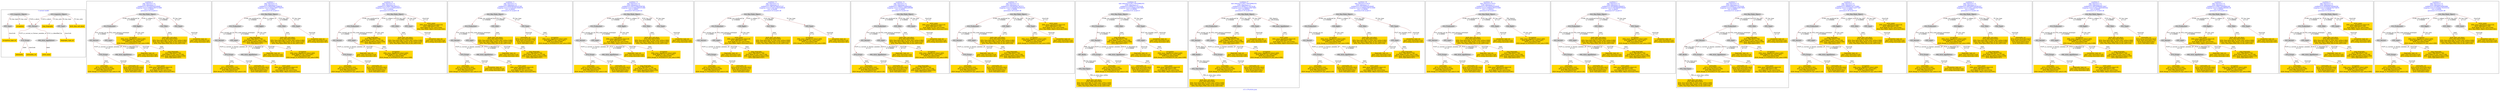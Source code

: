 digraph n0 {
fontcolor="blue"
remincross="true"
label="s11-s-19-artists.json"
subgraph cluster_0 {
label="1-correct model"
n2[style="filled",color="white",fillcolor="lightgray",label="E21_Person1"];
n3[style="filled",color="white",fillcolor="lightgray",label="E74_Group1"];
n4[style="filled",color="white",fillcolor="lightgray",label="E82_Actor_Appellation1"];
n5[style="filled",color="white",fillcolor="lightgray",label="E33_Linguistic_Object1"];
n6[style="filled",color="white",fillcolor="lightgray",label="E55_Type1"];
n7[shape="plaintext",style="filled",fillcolor="gold",label="birth_data_and_place"];
n8[shape="plaintext",style="filled",fillcolor="gold",label="long_biography"];
n9[style="filled",color="white",fillcolor="lightgray",label="E33_Linguistic_Object2"];
n10[style="filled",color="white",fillcolor="lightgray",label="E55_Type2"];
n11[shape="plaintext",style="filled",fillcolor="gold",label="occupation"];
n12[shape="plaintext",style="filled",fillcolor="gold",label="biography_type_uri"];
n13[shape="plaintext",style="filled",fillcolor="gold",label="occupation_type_uri"];
n14[shape="plaintext",style="filled",fillcolor="gold",label="nationality_uri"];
n15[shape="plaintext",style="filled",fillcolor="gold",label="nationality"];
n16[shape="plaintext",style="filled",fillcolor="gold",label="artist_name"];
}
subgraph cluster_1 {
label="candidate 0\nlink coherence:1.0\nnode coherence:1.0\nconfidence:0.5515505542239295\nmapping score:0.5588501847413099\ncost:15.99995\n-precision:0.44-recall:0.5"
n18[style="filled",color="white",fillcolor="lightgray",label="E12_Production1"];
n19[style="filled",color="white",fillcolor="lightgray",label="E21_Person1"];
n20[style="filled",color="white",fillcolor="lightgray",label="E55_Type1"];
n21[style="filled",color="white",fillcolor="lightgray",label="E74_Group1"];
n22[style="filled",color="white",fillcolor="lightgray",label="E82_Actor_Appellation1"];
n23[style="filled",color="white",fillcolor="lightgray",label="E22_Man-Made_Object1"];
n24[style="filled",color="white",fillcolor="lightgray",label="E30_Right1"];
n25[style="filled",color="white",fillcolor="lightgray",label="E35_Title1"];
n26[style="filled",color="white",fillcolor="lightgray",label="E55_Type2"];
n27[shape="plaintext",style="filled",fillcolor="gold",label="nationality\n[E74_Group,label,0.393]\n[E74_Group,classLink,0.246]\n[E35_Title,label,0.243]\n[E29_Design_or_Procedure,P3_has_note,0.118]"];
n28[shape="plaintext",style="filled",fillcolor="gold",label="occupation\n[E82_Actor_Appellation,label,0.494]\n[E30_Right,P3_has_note,0.487]\n[E55_Type,label,0.009]\n[E29_Design_or_Procedure,P3_has_note,0.009]"];
n29[shape="plaintext",style="filled",fillcolor="gold",label="nationality_uri\n[E74_Group,classLink,0.823]\n[E55_Type,classLink,0.173]\n[E74_Group,label,0.003]\n[E35_Title,label,0.002]"];
n30[shape="plaintext",style="filled",fillcolor="gold",label="occupation_type_uri\n[E55_Type,classLink,0.519]\n[E74_Group,classLink,0.481]"];
n31[shape="plaintext",style="filled",fillcolor="gold",label="artist_name\n[E82_Actor_Appellation,label,0.8]\n[E35_Title,label,0.145]\n[E30_Right,P3_has_note,0.054]\n[E22_Man-Made_Object,classLink,0.001]"];
n32[shape="plaintext",style="filled",fillcolor="gold",label="biography_type_uri\n[E55_Type,classLink,0.519]\n[E74_Group,classLink,0.481]"];
n33[shape="plaintext",style="filled",fillcolor="gold",label="birth_data_and_place\n[E35_Title,label,0.844]\n[E52_Time-Span,P82_at_some_time_within,0.064]\n[E52_Time-Span,P82a_begin_of_the_begin,0.054]\n[E52_Time-Span,P82b_end_of_the_end,0.039]"];
n34[shape="plaintext",style="filled",fillcolor="gold",label="long_biography\n[E35_Title,label,0.756]\n[E30_Right,P3_has_note,0.158]\n[E82_Actor_Appellation,label,0.059]\n[E55_Type,label,0.027]"];
}
subgraph cluster_2 {
label="candidate 1\nlink coherence:1.0\nnode coherence:1.0\nconfidence:0.5082836873288039\nmapping score:0.5444278957762679\ncost:15.99995\n-precision:0.44-recall:0.5"
n36[style="filled",color="white",fillcolor="lightgray",label="E12_Production1"];
n37[style="filled",color="white",fillcolor="lightgray",label="E21_Person1"];
n38[style="filled",color="white",fillcolor="lightgray",label="E55_Type1"];
n39[style="filled",color="white",fillcolor="lightgray",label="E74_Group1"];
n40[style="filled",color="white",fillcolor="lightgray",label="E82_Actor_Appellation1"];
n41[style="filled",color="white",fillcolor="lightgray",label="E22_Man-Made_Object1"];
n42[style="filled",color="white",fillcolor="lightgray",label="E30_Right1"];
n43[style="filled",color="white",fillcolor="lightgray",label="E35_Title1"];
n44[style="filled",color="white",fillcolor="lightgray",label="E55_Type2"];
n45[shape="plaintext",style="filled",fillcolor="gold",label="nationality\n[E74_Group,label,0.393]\n[E74_Group,classLink,0.246]\n[E35_Title,label,0.243]\n[E29_Design_or_Procedure,P3_has_note,0.118]"];
n46[shape="plaintext",style="filled",fillcolor="gold",label="long_biography\n[E35_Title,label,0.756]\n[E30_Right,P3_has_note,0.158]\n[E82_Actor_Appellation,label,0.059]\n[E55_Type,label,0.027]"];
n47[shape="plaintext",style="filled",fillcolor="gold",label="nationality_uri\n[E74_Group,classLink,0.823]\n[E55_Type,classLink,0.173]\n[E74_Group,label,0.003]\n[E35_Title,label,0.002]"];
n48[shape="plaintext",style="filled",fillcolor="gold",label="occupation_type_uri\n[E55_Type,classLink,0.519]\n[E74_Group,classLink,0.481]"];
n49[shape="plaintext",style="filled",fillcolor="gold",label="artist_name\n[E82_Actor_Appellation,label,0.8]\n[E35_Title,label,0.145]\n[E30_Right,P3_has_note,0.054]\n[E22_Man-Made_Object,classLink,0.001]"];
n50[shape="plaintext",style="filled",fillcolor="gold",label="biography_type_uri\n[E55_Type,classLink,0.519]\n[E74_Group,classLink,0.481]"];
n51[shape="plaintext",style="filled",fillcolor="gold",label="birth_data_and_place\n[E35_Title,label,0.844]\n[E52_Time-Span,P82_at_some_time_within,0.064]\n[E52_Time-Span,P82a_begin_of_the_begin,0.054]\n[E52_Time-Span,P82b_end_of_the_end,0.039]"];
n52[shape="plaintext",style="filled",fillcolor="gold",label="occupation\n[E82_Actor_Appellation,label,0.494]\n[E30_Right,P3_has_note,0.487]\n[E55_Type,label,0.009]\n[E29_Design_or_Procedure,P3_has_note,0.009]"];
}
subgraph cluster_3 {
label="candidate 10\nlink coherence:1.0\nnode coherence:1.0\nconfidence:0.408413667685474\nmapping score:0.5111378892284913\ncost:14.99996\n-precision:0.33-recall:0.36"
n54[style="filled",color="white",fillcolor="lightgray",label="E12_Production1"];
n55[style="filled",color="white",fillcolor="lightgray",label="E21_Person1"];
n56[style="filled",color="white",fillcolor="lightgray",label="E55_Type1"];
n57[style="filled",color="white",fillcolor="lightgray",label="E74_Group1"];
n58[style="filled",color="white",fillcolor="lightgray",label="E22_Man-Made_Object1"];
n59[style="filled",color="white",fillcolor="lightgray",label="E30_Right1"];
n60[style="filled",color="white",fillcolor="lightgray",label="E35_Title1"];
n61[style="filled",color="white",fillcolor="lightgray",label="E55_Type2"];
n62[shape="plaintext",style="filled",fillcolor="gold",label="nationality\n[E74_Group,label,0.393]\n[E74_Group,classLink,0.246]\n[E35_Title,label,0.243]\n[E29_Design_or_Procedure,P3_has_note,0.118]"];
n63[shape="plaintext",style="filled",fillcolor="gold",label="long_biography\n[E35_Title,label,0.756]\n[E30_Right,P3_has_note,0.158]\n[E82_Actor_Appellation,label,0.059]\n[E55_Type,label,0.027]"];
n64[shape="plaintext",style="filled",fillcolor="gold",label="artist_name\n[E82_Actor_Appellation,label,0.8]\n[E35_Title,label,0.145]\n[E30_Right,P3_has_note,0.054]\n[E22_Man-Made_Object,classLink,0.001]"];
n65[shape="plaintext",style="filled",fillcolor="gold",label="nationality_uri\n[E74_Group,classLink,0.823]\n[E55_Type,classLink,0.173]\n[E74_Group,label,0.003]\n[E35_Title,label,0.002]"];
n66[shape="plaintext",style="filled",fillcolor="gold",label="occupation_type_uri\n[E55_Type,classLink,0.519]\n[E74_Group,classLink,0.481]"];
n67[shape="plaintext",style="filled",fillcolor="gold",label="biography_type_uri\n[E55_Type,classLink,0.519]\n[E74_Group,classLink,0.481]"];
n68[shape="plaintext",style="filled",fillcolor="gold",label="birth_data_and_place\n[E35_Title,label,0.844]\n[E52_Time-Span,P82_at_some_time_within,0.064]\n[E52_Time-Span,P82a_begin_of_the_begin,0.054]\n[E52_Time-Span,P82b_end_of_the_end,0.039]"];
n69[shape="plaintext",style="filled",fillcolor="gold",label="occupation\n[E82_Actor_Appellation,label,0.494]\n[E30_Right,P3_has_note,0.487]\n[E55_Type,label,0.009]\n[E29_Design_or_Procedure,P3_has_note,0.009]"];
}
subgraph cluster_4 {
label="candidate 11\nlink coherence:1.0\nnode coherence:1.0\nconfidence:0.40565492450197305\nmapping score:0.5310516415006576\ncost:14.99995\n-precision:0.33-recall:0.36"
n71[style="filled",color="white",fillcolor="lightgray",label="E12_Production1"];
n72[style="filled",color="white",fillcolor="lightgray",label="E21_Person1"];
n73[style="filled",color="white",fillcolor="lightgray",label="E55_Type1"];
n74[style="filled",color="white",fillcolor="lightgray",label="E74_Group1"];
n75[style="filled",color="white",fillcolor="lightgray",label="E82_Actor_Appellation1"];
n76[style="filled",color="white",fillcolor="lightgray",label="E22_Man-Made_Object1"];
n77[style="filled",color="white",fillcolor="lightgray",label="E35_Title1"];
n78[style="filled",color="white",fillcolor="lightgray",label="E55_Type2"];
n79[shape="plaintext",style="filled",fillcolor="gold",label="nationality\n[E74_Group,label,0.393]\n[E74_Group,classLink,0.246]\n[E35_Title,label,0.243]\n[E29_Design_or_Procedure,P3_has_note,0.118]"];
n80[shape="plaintext",style="filled",fillcolor="gold",label="nationality_uri\n[E74_Group,classLink,0.823]\n[E55_Type,classLink,0.173]\n[E74_Group,label,0.003]\n[E35_Title,label,0.002]"];
n81[shape="plaintext",style="filled",fillcolor="gold",label="occupation\n[E82_Actor_Appellation,label,0.494]\n[E30_Right,P3_has_note,0.487]\n[E55_Type,label,0.009]\n[E29_Design_or_Procedure,P3_has_note,0.009]"];
n82[shape="plaintext",style="filled",fillcolor="gold",label="occupation_type_uri\n[E55_Type,classLink,0.519]\n[E74_Group,classLink,0.481]"];
n83[shape="plaintext",style="filled",fillcolor="gold",label="artist_name\n[E82_Actor_Appellation,label,0.8]\n[E35_Title,label,0.145]\n[E30_Right,P3_has_note,0.054]\n[E22_Man-Made_Object,classLink,0.001]"];
n84[shape="plaintext",style="filled",fillcolor="gold",label="biography_type_uri\n[E55_Type,classLink,0.519]\n[E74_Group,classLink,0.481]"];
n85[shape="plaintext",style="filled",fillcolor="gold",label="birth_data_and_place\n[E35_Title,label,0.844]\n[E52_Time-Span,P82_at_some_time_within,0.064]\n[E52_Time-Span,P82a_begin_of_the_begin,0.054]\n[E52_Time-Span,P82b_end_of_the_end,0.039]"];
n86[shape="plaintext",style="filled",fillcolor="gold",label="long_biography\n[E35_Title,label,0.756]\n[E30_Right,P3_has_note,0.158]\n[E82_Actor_Appellation,label,0.059]\n[E55_Type,label,0.027]"];
}
subgraph cluster_5 {
label="candidate 12\nlink coherence:1.0\nnode coherence:1.0\nconfidence:0.4027519605559798\nmapping score:0.50925065351866\ncost:15.99995\n-precision:0.38-recall:0.43"
n88[style="filled",color="white",fillcolor="lightgray",label="E12_Production1"];
n89[style="filled",color="white",fillcolor="lightgray",label="E21_Person1"];
n90[style="filled",color="white",fillcolor="lightgray",label="E55_Type1"];
n91[style="filled",color="white",fillcolor="lightgray",label="E74_Group1"];
n92[style="filled",color="white",fillcolor="lightgray",label="E82_Actor_Appellation1"];
n93[style="filled",color="white",fillcolor="lightgray",label="E22_Man-Made_Object1"];
n94[style="filled",color="white",fillcolor="lightgray",label="E30_Right1"];
n95[style="filled",color="white",fillcolor="lightgray",label="E35_Title1"];
n96[style="filled",color="white",fillcolor="lightgray",label="E55_Type2"];
n97[shape="plaintext",style="filled",fillcolor="gold",label="nationality\n[E74_Group,label,0.393]\n[E74_Group,classLink,0.246]\n[E35_Title,label,0.243]\n[E29_Design_or_Procedure,P3_has_note,0.118]"];
n98[shape="plaintext",style="filled",fillcolor="gold",label="artist_name\n[E82_Actor_Appellation,label,0.8]\n[E35_Title,label,0.145]\n[E30_Right,P3_has_note,0.054]\n[E22_Man-Made_Object,classLink,0.001]"];
n99[shape="plaintext",style="filled",fillcolor="gold",label="nationality_uri\n[E74_Group,classLink,0.823]\n[E55_Type,classLink,0.173]\n[E74_Group,label,0.003]\n[E35_Title,label,0.002]"];
n100[shape="plaintext",style="filled",fillcolor="gold",label="occupation_type_uri\n[E55_Type,classLink,0.519]\n[E74_Group,classLink,0.481]"];
n101[shape="plaintext",style="filled",fillcolor="gold",label="biography_type_uri\n[E55_Type,classLink,0.519]\n[E74_Group,classLink,0.481]"];
n102[shape="plaintext",style="filled",fillcolor="gold",label="long_biography\n[E35_Title,label,0.756]\n[E30_Right,P3_has_note,0.158]\n[E82_Actor_Appellation,label,0.059]\n[E55_Type,label,0.027]"];
n103[shape="plaintext",style="filled",fillcolor="gold",label="birth_data_and_place\n[E35_Title,label,0.844]\n[E52_Time-Span,P82_at_some_time_within,0.064]\n[E52_Time-Span,P82a_begin_of_the_begin,0.054]\n[E52_Time-Span,P82b_end_of_the_end,0.039]"];
n104[shape="plaintext",style="filled",fillcolor="gold",label="occupation\n[E82_Actor_Appellation,label,0.494]\n[E30_Right,P3_has_note,0.487]\n[E55_Type,label,0.009]\n[E29_Design_or_Procedure,P3_has_note,0.009]"];
}
subgraph cluster_6 {
label="candidate 13\nlink coherence:1.0\nnode coherence:1.0\nconfidence:0.3987027906107107\nmapping score:0.5287342635369036\ncost:14.99996\n-precision:0.33-recall:0.36"
n106[style="filled",color="white",fillcolor="lightgray",label="E12_Production1"];
n107[style="filled",color="white",fillcolor="lightgray",label="E21_Person1"];
n108[style="filled",color="white",fillcolor="lightgray",label="E55_Type1"];
n109[style="filled",color="white",fillcolor="lightgray",label="E74_Group1"];
n110[style="filled",color="white",fillcolor="lightgray",label="E22_Man-Made_Object1"];
n111[style="filled",color="white",fillcolor="lightgray",label="E30_Right1"];
n112[style="filled",color="white",fillcolor="lightgray",label="E35_Title1"];
n113[style="filled",color="white",fillcolor="lightgray",label="E55_Type2"];
n114[shape="plaintext",style="filled",fillcolor="gold",label="nationality\n[E74_Group,label,0.393]\n[E74_Group,classLink,0.246]\n[E35_Title,label,0.243]\n[E29_Design_or_Procedure,P3_has_note,0.118]"];
n115[shape="plaintext",style="filled",fillcolor="gold",label="artist_name\n[E82_Actor_Appellation,label,0.8]\n[E35_Title,label,0.145]\n[E30_Right,P3_has_note,0.054]\n[E22_Man-Made_Object,classLink,0.001]"];
n116[shape="plaintext",style="filled",fillcolor="gold",label="nationality_uri\n[E74_Group,classLink,0.823]\n[E55_Type,classLink,0.173]\n[E74_Group,label,0.003]\n[E35_Title,label,0.002]"];
n117[shape="plaintext",style="filled",fillcolor="gold",label="occupation\n[E82_Actor_Appellation,label,0.494]\n[E30_Right,P3_has_note,0.487]\n[E55_Type,label,0.009]\n[E29_Design_or_Procedure,P3_has_note,0.009]"];
n118[shape="plaintext",style="filled",fillcolor="gold",label="occupation_type_uri\n[E55_Type,classLink,0.519]\n[E74_Group,classLink,0.481]"];
n119[shape="plaintext",style="filled",fillcolor="gold",label="biography_type_uri\n[E55_Type,classLink,0.519]\n[E74_Group,classLink,0.481]"];
n120[shape="plaintext",style="filled",fillcolor="gold",label="birth_data_and_place\n[E35_Title,label,0.844]\n[E52_Time-Span,P82_at_some_time_within,0.064]\n[E52_Time-Span,P82a_begin_of_the_begin,0.054]\n[E52_Time-Span,P82b_end_of_the_end,0.039]"];
n121[shape="plaintext",style="filled",fillcolor="gold",label="long_biography\n[E35_Title,label,0.756]\n[E30_Right,P3_has_note,0.158]\n[E82_Actor_Appellation,label,0.059]\n[E55_Type,label,0.027]"];
}
subgraph cluster_7 {
label="candidate 14\nlink coherence:1.0\nnode coherence:1.0\nconfidence:0.3960437526840264\nmapping score:0.5070145842280088\ncost:14.99995\n-precision:0.4-recall:0.43"
n123[style="filled",color="white",fillcolor="lightgray",label="E12_Production1"];
n124[style="filled",color="white",fillcolor="lightgray",label="E21_Person1"];
n125[style="filled",color="white",fillcolor="lightgray",label="E55_Type1"];
n126[style="filled",color="white",fillcolor="lightgray",label="E74_Group1"];
n127[style="filled",color="white",fillcolor="lightgray",label="E82_Actor_Appellation1"];
n128[style="filled",color="white",fillcolor="lightgray",label="E22_Man-Made_Object1"];
n129[style="filled",color="white",fillcolor="lightgray",label="E35_Title1"];
n130[style="filled",color="white",fillcolor="lightgray",label="E55_Type2"];
n131[shape="plaintext",style="filled",fillcolor="gold",label="nationality\n[E74_Group,label,0.393]\n[E74_Group,classLink,0.246]\n[E35_Title,label,0.243]\n[E29_Design_or_Procedure,P3_has_note,0.118]"];
n132[shape="plaintext",style="filled",fillcolor="gold",label="artist_name\n[E82_Actor_Appellation,label,0.8]\n[E35_Title,label,0.145]\n[E30_Right,P3_has_note,0.054]\n[E22_Man-Made_Object,classLink,0.001]"];
n133[shape="plaintext",style="filled",fillcolor="gold",label="nationality_uri\n[E74_Group,classLink,0.823]\n[E55_Type,classLink,0.173]\n[E74_Group,label,0.003]\n[E35_Title,label,0.002]"];
n134[shape="plaintext",style="filled",fillcolor="gold",label="occupation_type_uri\n[E55_Type,classLink,0.519]\n[E74_Group,classLink,0.481]"];
n135[shape="plaintext",style="filled",fillcolor="gold",label="biography_type_uri\n[E55_Type,classLink,0.519]\n[E74_Group,classLink,0.481]"];
n136[shape="plaintext",style="filled",fillcolor="gold",label="long_biography\n[E35_Title,label,0.756]\n[E30_Right,P3_has_note,0.158]\n[E82_Actor_Appellation,label,0.059]\n[E55_Type,label,0.027]"];
n137[shape="plaintext",style="filled",fillcolor="gold",label="birth_data_and_place\n[E35_Title,label,0.844]\n[E52_Time-Span,P82_at_some_time_within,0.064]\n[E52_Time-Span,P82a_begin_of_the_begin,0.054]\n[E52_Time-Span,P82b_end_of_the_end,0.039]"];
n138[shape="plaintext",style="filled",fillcolor="gold",label="occupation\n[E82_Actor_Appellation,label,0.494]\n[E30_Right,P3_has_note,0.487]\n[E55_Type,label,0.009]\n[E29_Design_or_Procedure,P3_has_note,0.009]"];
}
subgraph cluster_8 {
label="candidate 15\nlink coherence:1.0\nnode coherence:1.0\nconfidence:0.3919945827387573\nmapping score:0.5264981942462524\ncost:13.99996\n-precision:0.36-recall:0.36"
n140[style="filled",color="white",fillcolor="lightgray",label="E12_Production1"];
n141[style="filled",color="white",fillcolor="lightgray",label="E21_Person1"];
n142[style="filled",color="white",fillcolor="lightgray",label="E55_Type1"];
n143[style="filled",color="white",fillcolor="lightgray",label="E74_Group1"];
n144[style="filled",color="white",fillcolor="lightgray",label="E22_Man-Made_Object1"];
n145[style="filled",color="white",fillcolor="lightgray",label="E35_Title1"];
n146[style="filled",color="white",fillcolor="lightgray",label="E55_Type2"];
n147[shape="plaintext",style="filled",fillcolor="gold",label="nationality\n[E74_Group,label,0.393]\n[E74_Group,classLink,0.246]\n[E35_Title,label,0.243]\n[E29_Design_or_Procedure,P3_has_note,0.118]"];
n148[shape="plaintext",style="filled",fillcolor="gold",label="artist_name\n[E82_Actor_Appellation,label,0.8]\n[E35_Title,label,0.145]\n[E30_Right,P3_has_note,0.054]\n[E22_Man-Made_Object,classLink,0.001]"];
n149[shape="plaintext",style="filled",fillcolor="gold",label="nationality_uri\n[E74_Group,classLink,0.823]\n[E55_Type,classLink,0.173]\n[E74_Group,label,0.003]\n[E35_Title,label,0.002]"];
n150[shape="plaintext",style="filled",fillcolor="gold",label="occupation\n[E82_Actor_Appellation,label,0.494]\n[E30_Right,P3_has_note,0.487]\n[E55_Type,label,0.009]\n[E29_Design_or_Procedure,P3_has_note,0.009]"];
n151[shape="plaintext",style="filled",fillcolor="gold",label="occupation_type_uri\n[E55_Type,classLink,0.519]\n[E74_Group,classLink,0.481]"];
n152[shape="plaintext",style="filled",fillcolor="gold",label="biography_type_uri\n[E55_Type,classLink,0.519]\n[E74_Group,classLink,0.481]"];
n153[shape="plaintext",style="filled",fillcolor="gold",label="birth_data_and_place\n[E35_Title,label,0.844]\n[E52_Time-Span,P82_at_some_time_within,0.064]\n[E52_Time-Span,P82a_begin_of_the_begin,0.054]\n[E52_Time-Span,P82b_end_of_the_end,0.039]"];
n154[shape="plaintext",style="filled",fillcolor="gold",label="long_biography\n[E35_Title,label,0.756]\n[E30_Right,P3_has_note,0.158]\n[E82_Actor_Appellation,label,0.059]\n[E55_Type,label,0.027]"];
}
subgraph cluster_9 {
label="candidate 16\nlink coherence:0.9411764705882353\nnode coherence:1.0\nconfidence:0.4856475770274148\nmapping score:0.536882525675805\ncost:115.99994\n-precision:0.41-recall:0.5"
n156[style="filled",color="white",fillcolor="lightgray",label="E12_Production1"];
n157[style="filled",color="white",fillcolor="lightgray",label="E21_Person1"];
n158[style="filled",color="white",fillcolor="lightgray",label="E67_Birth1"];
n159[style="filled",color="white",fillcolor="lightgray",label="E74_Group1"];
n160[style="filled",color="white",fillcolor="lightgray",label="E82_Actor_Appellation1"];
n161[style="filled",color="white",fillcolor="lightgray",label="E22_Man-Made_Object1"];
n162[style="filled",color="white",fillcolor="lightgray",label="E35_Title1"];
n163[style="filled",color="white",fillcolor="lightgray",label="E55_Type2"];
n164[style="filled",color="white",fillcolor="lightgray",label="E52_Time-Span1"];
n165[style="filled",color="white",fillcolor="lightgray",label="E55_Type1"];
n166[shape="plaintext",style="filled",fillcolor="gold",label="nationality\n[E74_Group,label,0.393]\n[E74_Group,classLink,0.246]\n[E35_Title,label,0.243]\n[E29_Design_or_Procedure,P3_has_note,0.118]"];
n167[shape="plaintext",style="filled",fillcolor="gold",label="birth_data_and_place\n[E35_Title,label,0.844]\n[E52_Time-Span,P82_at_some_time_within,0.064]\n[E52_Time-Span,P82a_begin_of_the_begin,0.054]\n[E52_Time-Span,P82b_end_of_the_end,0.039]"];
n168[shape="plaintext",style="filled",fillcolor="gold",label="nationality_uri\n[E74_Group,classLink,0.823]\n[E55_Type,classLink,0.173]\n[E74_Group,label,0.003]\n[E35_Title,label,0.002]"];
n169[shape="plaintext",style="filled",fillcolor="gold",label="occupation_type_uri\n[E55_Type,classLink,0.519]\n[E74_Group,classLink,0.481]"];
n170[shape="plaintext",style="filled",fillcolor="gold",label="artist_name\n[E82_Actor_Appellation,label,0.8]\n[E35_Title,label,0.145]\n[E30_Right,P3_has_note,0.054]\n[E22_Man-Made_Object,classLink,0.001]"];
n171[shape="plaintext",style="filled",fillcolor="gold",label="biography_type_uri\n[E55_Type,classLink,0.519]\n[E74_Group,classLink,0.481]"];
n172[shape="plaintext",style="filled",fillcolor="gold",label="long_biography\n[E35_Title,label,0.756]\n[E30_Right,P3_has_note,0.158]\n[E82_Actor_Appellation,label,0.059]\n[E55_Type,label,0.027]"];
n173[shape="plaintext",style="filled",fillcolor="gold",label="occupation\n[E82_Actor_Appellation,label,0.494]\n[E30_Right,P3_has_note,0.487]\n[E55_Type,label,0.009]\n[E29_Design_or_Procedure,P3_has_note,0.009]"];
}
subgraph cluster_10 {
label="candidate 17\nlink coherence:0.9411764705882353\nnode coherence:1.0\nconfidence:0.4856475770274148\nmapping score:0.536882525675805\ncost:116.009942\n-precision:0.35-recall:0.43"
n175[style="filled",color="white",fillcolor="lightgray",label="E12_Production1"];
n176[style="filled",color="white",fillcolor="lightgray",label="E21_Person1"];
n177[style="filled",color="white",fillcolor="lightgray",label="E55_Type1"];
n178[style="filled",color="white",fillcolor="lightgray",label="E69_Death1"];
n179[style="filled",color="white",fillcolor="lightgray",label="E74_Group1"];
n180[style="filled",color="white",fillcolor="lightgray",label="E22_Man-Made_Object1"];
n181[style="filled",color="white",fillcolor="lightgray",label="E35_Title1"];
n182[style="filled",color="white",fillcolor="lightgray",label="E55_Type2"];
n183[style="filled",color="white",fillcolor="lightgray",label="E52_Time-Span3"];
n184[style="filled",color="white",fillcolor="lightgray",label="E82_Actor_Appellation1"];
n185[shape="plaintext",style="filled",fillcolor="gold",label="nationality\n[E74_Group,label,0.393]\n[E74_Group,classLink,0.246]\n[E35_Title,label,0.243]\n[E29_Design_or_Procedure,P3_has_note,0.118]"];
n186[shape="plaintext",style="filled",fillcolor="gold",label="birth_data_and_place\n[E35_Title,label,0.844]\n[E52_Time-Span,P82_at_some_time_within,0.064]\n[E52_Time-Span,P82a_begin_of_the_begin,0.054]\n[E52_Time-Span,P82b_end_of_the_end,0.039]"];
n187[shape="plaintext",style="filled",fillcolor="gold",label="nationality_uri\n[E74_Group,classLink,0.823]\n[E55_Type,classLink,0.173]\n[E74_Group,label,0.003]\n[E35_Title,label,0.002]"];
n188[shape="plaintext",style="filled",fillcolor="gold",label="occupation_type_uri\n[E55_Type,classLink,0.519]\n[E74_Group,classLink,0.481]"];
n189[shape="plaintext",style="filled",fillcolor="gold",label="artist_name\n[E82_Actor_Appellation,label,0.8]\n[E35_Title,label,0.145]\n[E30_Right,P3_has_note,0.054]\n[E22_Man-Made_Object,classLink,0.001]"];
n190[shape="plaintext",style="filled",fillcolor="gold",label="biography_type_uri\n[E55_Type,classLink,0.519]\n[E74_Group,classLink,0.481]"];
n191[shape="plaintext",style="filled",fillcolor="gold",label="long_biography\n[E35_Title,label,0.756]\n[E30_Right,P3_has_note,0.158]\n[E82_Actor_Appellation,label,0.059]\n[E55_Type,label,0.027]"];
n192[shape="plaintext",style="filled",fillcolor="gold",label="occupation\n[E82_Actor_Appellation,label,0.494]\n[E30_Right,P3_has_note,0.487]\n[E55_Type,label,0.009]\n[E29_Design_or_Procedure,P3_has_note,0.009]"];
}
subgraph cluster_11 {
label="candidate 18\nlink coherence:0.9375\nnode coherence:1.0\nconfidence:0.5515505542239295\nmapping score:0.5588501847413099\ncost:114.99996\n-precision:0.44-recall:0.5"
n194[style="filled",color="white",fillcolor="lightgray",label="E12_Production1"];
n195[style="filled",color="white",fillcolor="lightgray",label="E21_Person1"];
n196[style="filled",color="white",fillcolor="lightgray",label="E74_Group1"];
n197[style="filled",color="white",fillcolor="lightgray",label="E82_Actor_Appellation1"];
n198[style="filled",color="white",fillcolor="lightgray",label="E22_Man-Made_Object1"];
n199[style="filled",color="white",fillcolor="lightgray",label="E30_Right1"];
n200[style="filled",color="white",fillcolor="lightgray",label="E35_Title1"];
n201[style="filled",color="white",fillcolor="lightgray",label="E55_Type2"];
n202[style="filled",color="white",fillcolor="lightgray",label="E55_Type1"];
n203[shape="plaintext",style="filled",fillcolor="gold",label="nationality\n[E74_Group,label,0.393]\n[E74_Group,classLink,0.246]\n[E35_Title,label,0.243]\n[E29_Design_or_Procedure,P3_has_note,0.118]"];
n204[shape="plaintext",style="filled",fillcolor="gold",label="occupation\n[E82_Actor_Appellation,label,0.494]\n[E30_Right,P3_has_note,0.487]\n[E55_Type,label,0.009]\n[E29_Design_or_Procedure,P3_has_note,0.009]"];
n205[shape="plaintext",style="filled",fillcolor="gold",label="nationality_uri\n[E74_Group,classLink,0.823]\n[E55_Type,classLink,0.173]\n[E74_Group,label,0.003]\n[E35_Title,label,0.002]"];
n206[shape="plaintext",style="filled",fillcolor="gold",label="occupation_type_uri\n[E55_Type,classLink,0.519]\n[E74_Group,classLink,0.481]"];
n207[shape="plaintext",style="filled",fillcolor="gold",label="artist_name\n[E82_Actor_Appellation,label,0.8]\n[E35_Title,label,0.145]\n[E30_Right,P3_has_note,0.054]\n[E22_Man-Made_Object,classLink,0.001]"];
n208[shape="plaintext",style="filled",fillcolor="gold",label="biography_type_uri\n[E55_Type,classLink,0.519]\n[E74_Group,classLink,0.481]"];
n209[shape="plaintext",style="filled",fillcolor="gold",label="birth_data_and_place\n[E35_Title,label,0.844]\n[E52_Time-Span,P82_at_some_time_within,0.064]\n[E52_Time-Span,P82a_begin_of_the_begin,0.054]\n[E52_Time-Span,P82b_end_of_the_end,0.039]"];
n210[shape="plaintext",style="filled",fillcolor="gold",label="long_biography\n[E35_Title,label,0.756]\n[E30_Right,P3_has_note,0.158]\n[E82_Actor_Appellation,label,0.059]\n[E55_Type,label,0.027]"];
}
subgraph cluster_12 {
label="candidate 19\nlink coherence:0.9375\nnode coherence:1.0\nconfidence:0.5515505542239295\nmapping score:0.5588501847413099\ncost:115.009952\n-precision:0.44-recall:0.5"
n212[style="filled",color="white",fillcolor="lightgray",label="E12_Production1"];
n213[style="filled",color="white",fillcolor="lightgray",label="E21_Person1"];
n214[style="filled",color="white",fillcolor="lightgray",label="E55_Type1"];
n215[style="filled",color="white",fillcolor="lightgray",label="E74_Group1"];
n216[style="filled",color="white",fillcolor="lightgray",label="E82_Actor_Appellation1"];
n217[style="filled",color="white",fillcolor="lightgray",label="E22_Man-Made_Object1"];
n218[style="filled",color="white",fillcolor="lightgray",label="E35_Title1"];
n219[style="filled",color="white",fillcolor="lightgray",label="E55_Type2"];
n220[style="filled",color="white",fillcolor="lightgray",label="E30_Right1"];
n221[shape="plaintext",style="filled",fillcolor="gold",label="nationality\n[E74_Group,label,0.393]\n[E74_Group,classLink,0.246]\n[E35_Title,label,0.243]\n[E29_Design_or_Procedure,P3_has_note,0.118]"];
n222[shape="plaintext",style="filled",fillcolor="gold",label="occupation\n[E82_Actor_Appellation,label,0.494]\n[E30_Right,P3_has_note,0.487]\n[E55_Type,label,0.009]\n[E29_Design_or_Procedure,P3_has_note,0.009]"];
n223[shape="plaintext",style="filled",fillcolor="gold",label="nationality_uri\n[E74_Group,classLink,0.823]\n[E55_Type,classLink,0.173]\n[E74_Group,label,0.003]\n[E35_Title,label,0.002]"];
n224[shape="plaintext",style="filled",fillcolor="gold",label="occupation_type_uri\n[E55_Type,classLink,0.519]\n[E74_Group,classLink,0.481]"];
n225[shape="plaintext",style="filled",fillcolor="gold",label="artist_name\n[E82_Actor_Appellation,label,0.8]\n[E35_Title,label,0.145]\n[E30_Right,P3_has_note,0.054]\n[E22_Man-Made_Object,classLink,0.001]"];
n226[shape="plaintext",style="filled",fillcolor="gold",label="biography_type_uri\n[E55_Type,classLink,0.519]\n[E74_Group,classLink,0.481]"];
n227[shape="plaintext",style="filled",fillcolor="gold",label="birth_data_and_place\n[E35_Title,label,0.844]\n[E52_Time-Span,P82_at_some_time_within,0.064]\n[E52_Time-Span,P82a_begin_of_the_begin,0.054]\n[E52_Time-Span,P82b_end_of_the_end,0.039]"];
n228[shape="plaintext",style="filled",fillcolor="gold",label="long_biography\n[E35_Title,label,0.756]\n[E30_Right,P3_has_note,0.158]\n[E82_Actor_Appellation,label,0.059]\n[E55_Type,label,0.027]"];
}
subgraph cluster_13 {
label="candidate 2\nlink coherence:1.0\nnode coherence:1.0\nconfidence:0.4918646023820872\nmapping score:0.559788200794029\ncost:14.99995\n-precision:0.47-recall:0.5"
n230[style="filled",color="white",fillcolor="lightgray",label="E12_Production1"];
n231[style="filled",color="white",fillcolor="lightgray",label="E21_Person1"];
n232[style="filled",color="white",fillcolor="lightgray",label="E55_Type1"];
n233[style="filled",color="white",fillcolor="lightgray",label="E74_Group1"];
n234[style="filled",color="white",fillcolor="lightgray",label="E82_Actor_Appellation1"];
n235[style="filled",color="white",fillcolor="lightgray",label="E22_Man-Made_Object1"];
n236[style="filled",color="white",fillcolor="lightgray",label="E35_Title1"];
n237[style="filled",color="white",fillcolor="lightgray",label="E55_Type2"];
n238[shape="plaintext",style="filled",fillcolor="gold",label="nationality\n[E74_Group,label,0.393]\n[E74_Group,classLink,0.246]\n[E35_Title,label,0.243]\n[E29_Design_or_Procedure,P3_has_note,0.118]"];
n239[shape="plaintext",style="filled",fillcolor="gold",label="nationality_uri\n[E74_Group,classLink,0.823]\n[E55_Type,classLink,0.173]\n[E74_Group,label,0.003]\n[E35_Title,label,0.002]"];
n240[shape="plaintext",style="filled",fillcolor="gold",label="occupation\n[E82_Actor_Appellation,label,0.494]\n[E30_Right,P3_has_note,0.487]\n[E55_Type,label,0.009]\n[E29_Design_or_Procedure,P3_has_note,0.009]"];
n241[shape="plaintext",style="filled",fillcolor="gold",label="occupation_type_uri\n[E55_Type,classLink,0.519]\n[E74_Group,classLink,0.481]"];
n242[shape="plaintext",style="filled",fillcolor="gold",label="artist_name\n[E82_Actor_Appellation,label,0.8]\n[E35_Title,label,0.145]\n[E30_Right,P3_has_note,0.054]\n[E22_Man-Made_Object,classLink,0.001]"];
n243[shape="plaintext",style="filled",fillcolor="gold",label="biography_type_uri\n[E55_Type,classLink,0.519]\n[E74_Group,classLink,0.481]"];
n244[shape="plaintext",style="filled",fillcolor="gold",label="birth_data_and_place\n[E35_Title,label,0.844]\n[E52_Time-Span,P82_at_some_time_within,0.064]\n[E52_Time-Span,P82a_begin_of_the_begin,0.054]\n[E52_Time-Span,P82b_end_of_the_end,0.039]"];
n245[shape="plaintext",style="filled",fillcolor="gold",label="long_biography\n[E35_Title,label,0.756]\n[E30_Right,P3_has_note,0.158]\n[E82_Actor_Appellation,label,0.059]\n[E55_Type,label,0.027]"];
}
subgraph cluster_14 {
label="candidate 3\nlink coherence:1.0\nnode coherence:1.0\nconfidence:0.4856475770274148\nmapping score:0.536882525675805\ncost:16.99993\n-precision:0.41-recall:0.5"
n247[style="filled",color="white",fillcolor="lightgray",label="E12_Production1"];
n248[style="filled",color="white",fillcolor="lightgray",label="E21_Person1"];
n249[style="filled",color="white",fillcolor="lightgray",label="E55_Type1"];
n250[style="filled",color="white",fillcolor="lightgray",label="E67_Birth1"];
n251[style="filled",color="white",fillcolor="lightgray",label="E74_Group1"];
n252[style="filled",color="white",fillcolor="lightgray",label="E82_Actor_Appellation1"];
n253[style="filled",color="white",fillcolor="lightgray",label="E22_Man-Made_Object1"];
n254[style="filled",color="white",fillcolor="lightgray",label="E35_Title1"];
n255[style="filled",color="white",fillcolor="lightgray",label="E55_Type2"];
n256[style="filled",color="white",fillcolor="lightgray",label="E52_Time-Span1"];
n257[shape="plaintext",style="filled",fillcolor="gold",label="nationality\n[E74_Group,label,0.393]\n[E74_Group,classLink,0.246]\n[E35_Title,label,0.243]\n[E29_Design_or_Procedure,P3_has_note,0.118]"];
n258[shape="plaintext",style="filled",fillcolor="gold",label="birth_data_and_place\n[E35_Title,label,0.844]\n[E52_Time-Span,P82_at_some_time_within,0.064]\n[E52_Time-Span,P82a_begin_of_the_begin,0.054]\n[E52_Time-Span,P82b_end_of_the_end,0.039]"];
n259[shape="plaintext",style="filled",fillcolor="gold",label="nationality_uri\n[E74_Group,classLink,0.823]\n[E55_Type,classLink,0.173]\n[E74_Group,label,0.003]\n[E35_Title,label,0.002]"];
n260[shape="plaintext",style="filled",fillcolor="gold",label="occupation_type_uri\n[E55_Type,classLink,0.519]\n[E74_Group,classLink,0.481]"];
n261[shape="plaintext",style="filled",fillcolor="gold",label="artist_name\n[E82_Actor_Appellation,label,0.8]\n[E35_Title,label,0.145]\n[E30_Right,P3_has_note,0.054]\n[E22_Man-Made_Object,classLink,0.001]"];
n262[shape="plaintext",style="filled",fillcolor="gold",label="biography_type_uri\n[E55_Type,classLink,0.519]\n[E74_Group,classLink,0.481]"];
n263[shape="plaintext",style="filled",fillcolor="gold",label="long_biography\n[E35_Title,label,0.756]\n[E30_Right,P3_has_note,0.158]\n[E82_Actor_Appellation,label,0.059]\n[E55_Type,label,0.027]"];
n264[shape="plaintext",style="filled",fillcolor="gold",label="occupation\n[E82_Actor_Appellation,label,0.494]\n[E30_Right,P3_has_note,0.487]\n[E55_Type,label,0.009]\n[E29_Design_or_Procedure,P3_has_note,0.009]"];
}
subgraph cluster_15 {
label="candidate 4\nlink coherence:1.0\nnode coherence:1.0\nconfidence:0.4689841427731802\nmapping score:0.5104947142577267\ncost:15.99995\n-precision:0.38-recall:0.43"
n266[style="filled",color="white",fillcolor="lightgray",label="E12_Production1"];
n267[style="filled",color="white",fillcolor="lightgray",label="E21_Person1"];
n268[style="filled",color="white",fillcolor="lightgray",label="E55_Type1"];
n269[style="filled",color="white",fillcolor="lightgray",label="E74_Group1"];
n270[style="filled",color="white",fillcolor="lightgray",label="E82_Actor_Appellation1"];
n271[style="filled",color="white",fillcolor="lightgray",label="E22_Man-Made_Object1"];
n272[style="filled",color="white",fillcolor="lightgray",label="E30_Right1"];
n273[style="filled",color="white",fillcolor="lightgray",label="E35_Title1"];
n274[style="filled",color="white",fillcolor="lightgray",label="E55_Type2"];
n275[shape="plaintext",style="filled",fillcolor="gold",label="nationality\n[E74_Group,label,0.393]\n[E74_Group,classLink,0.246]\n[E35_Title,label,0.243]\n[E29_Design_or_Procedure,P3_has_note,0.118]"];
n276[shape="plaintext",style="filled",fillcolor="gold",label="long_biography\n[E35_Title,label,0.756]\n[E30_Right,P3_has_note,0.158]\n[E82_Actor_Appellation,label,0.059]\n[E55_Type,label,0.027]"];
n277[shape="plaintext",style="filled",fillcolor="gold",label="artist_name\n[E82_Actor_Appellation,label,0.8]\n[E35_Title,label,0.145]\n[E30_Right,P3_has_note,0.054]\n[E22_Man-Made_Object,classLink,0.001]"];
n278[shape="plaintext",style="filled",fillcolor="gold",label="nationality_uri\n[E74_Group,classLink,0.823]\n[E55_Type,classLink,0.173]\n[E74_Group,label,0.003]\n[E35_Title,label,0.002]"];
n279[shape="plaintext",style="filled",fillcolor="gold",label="occupation_type_uri\n[E55_Type,classLink,0.519]\n[E74_Group,classLink,0.481]"];
n280[shape="plaintext",style="filled",fillcolor="gold",label="biography_type_uri\n[E55_Type,classLink,0.519]\n[E74_Group,classLink,0.481]"];
n281[shape="plaintext",style="filled",fillcolor="gold",label="occupation\n[E82_Actor_Appellation,label,0.494]\n[E30_Right,P3_has_note,0.487]\n[E55_Type,label,0.009]\n[E29_Design_or_Procedure,P3_has_note,0.009]"];
n282[shape="plaintext",style="filled",fillcolor="gold",label="birth_data_and_place\n[E35_Title,label,0.844]\n[E52_Time-Span,P82_at_some_time_within,0.064]\n[E52_Time-Span,P82a_begin_of_the_begin,0.054]\n[E52_Time-Span,P82b_end_of_the_end,0.039]"];
}
subgraph cluster_16 {
label="candidate 5\nlink coherence:1.0\nnode coherence:1.0\nconfidence:0.46534087634381527\nmapping score:0.5301136254479384\ncost:15.99995\n-precision:0.31-recall:0.36"
n284[style="filled",color="white",fillcolor="lightgray",label="E12_Production1"];
n285[style="filled",color="white",fillcolor="lightgray",label="E21_Person1"];
n286[style="filled",color="white",fillcolor="lightgray",label="E55_Type1"];
n287[style="filled",color="white",fillcolor="lightgray",label="E74_Group1"];
n288[style="filled",color="white",fillcolor="lightgray",label="E82_Actor_Appellation1"];
n289[style="filled",color="white",fillcolor="lightgray",label="E22_Man-Made_Object1"];
n290[style="filled",color="white",fillcolor="lightgray",label="E30_Right1"];
n291[style="filled",color="white",fillcolor="lightgray",label="E35_Title1"];
n292[style="filled",color="white",fillcolor="lightgray",label="E55_Type2"];
n293[shape="plaintext",style="filled",fillcolor="gold",label="nationality\n[E74_Group,label,0.393]\n[E74_Group,classLink,0.246]\n[E35_Title,label,0.243]\n[E29_Design_or_Procedure,P3_has_note,0.118]"];
n294[shape="plaintext",style="filled",fillcolor="gold",label="occupation\n[E82_Actor_Appellation,label,0.494]\n[E30_Right,P3_has_note,0.487]\n[E55_Type,label,0.009]\n[E29_Design_or_Procedure,P3_has_note,0.009]"];
n295[shape="plaintext",style="filled",fillcolor="gold",label="nationality_uri\n[E74_Group,classLink,0.823]\n[E55_Type,classLink,0.173]\n[E74_Group,label,0.003]\n[E35_Title,label,0.002]"];
n296[shape="plaintext",style="filled",fillcolor="gold",label="occupation_type_uri\n[E55_Type,classLink,0.519]\n[E74_Group,classLink,0.481]"];
n297[shape="plaintext",style="filled",fillcolor="gold",label="artist_name\n[E82_Actor_Appellation,label,0.8]\n[E35_Title,label,0.145]\n[E30_Right,P3_has_note,0.054]\n[E22_Man-Made_Object,classLink,0.001]"];
n298[shape="plaintext",style="filled",fillcolor="gold",label="biography_type_uri\n[E55_Type,classLink,0.519]\n[E74_Group,classLink,0.481]"];
n299[shape="plaintext",style="filled",fillcolor="gold",label="birth_data_and_place\n[E35_Title,label,0.844]\n[E52_Time-Span,P82_at_some_time_within,0.064]\n[E52_Time-Span,P82a_begin_of_the_begin,0.054]\n[E52_Time-Span,P82b_end_of_the_end,0.039]"];
n300[shape="plaintext",style="filled",fillcolor="gold",label="long_biography\n[E35_Title,label,0.756]\n[E30_Right,P3_has_note,0.158]\n[E82_Actor_Appellation,label,0.059]\n[E55_Type,label,0.027]"];
}
subgraph cluster_17 {
label="candidate 6\nlink coherence:1.0\nnode coherence:1.0\nconfidence:0.4653408609274927\nmapping score:0.5301136203091642\ncost:15.99995\n-precision:0.31-recall:0.36"
n302[style="filled",color="white",fillcolor="lightgray",label="E12_Production1"];
n303[style="filled",color="white",fillcolor="lightgray",label="E21_Person1"];
n304[style="filled",color="white",fillcolor="lightgray",label="E55_Type1"];
n305[style="filled",color="white",fillcolor="lightgray",label="E74_Group1"];
n306[style="filled",color="white",fillcolor="lightgray",label="E82_Actor_Appellation1"];
n307[style="filled",color="white",fillcolor="lightgray",label="E22_Man-Made_Object1"];
n308[style="filled",color="white",fillcolor="lightgray",label="E30_Right1"];
n309[style="filled",color="white",fillcolor="lightgray",label="E35_Title1"];
n310[style="filled",color="white",fillcolor="lightgray",label="E55_Type2"];
n311[shape="plaintext",style="filled",fillcolor="gold",label="nationality\n[E74_Group,label,0.393]\n[E74_Group,classLink,0.246]\n[E35_Title,label,0.243]\n[E29_Design_or_Procedure,P3_has_note,0.118]"];
n312[shape="plaintext",style="filled",fillcolor="gold",label="occupation\n[E82_Actor_Appellation,label,0.494]\n[E30_Right,P3_has_note,0.487]\n[E55_Type,label,0.009]\n[E29_Design_or_Procedure,P3_has_note,0.009]"];
n313[shape="plaintext",style="filled",fillcolor="gold",label="nationality_uri\n[E74_Group,classLink,0.823]\n[E55_Type,classLink,0.173]\n[E74_Group,label,0.003]\n[E35_Title,label,0.002]"];
n314[shape="plaintext",style="filled",fillcolor="gold",label="biography_type_uri\n[E55_Type,classLink,0.519]\n[E74_Group,classLink,0.481]"];
n315[shape="plaintext",style="filled",fillcolor="gold",label="artist_name\n[E82_Actor_Appellation,label,0.8]\n[E35_Title,label,0.145]\n[E30_Right,P3_has_note,0.054]\n[E22_Man-Made_Object,classLink,0.001]"];
n316[shape="plaintext",style="filled",fillcolor="gold",label="occupation_type_uri\n[E55_Type,classLink,0.519]\n[E74_Group,classLink,0.481]"];
n317[shape="plaintext",style="filled",fillcolor="gold",label="birth_data_and_place\n[E35_Title,label,0.844]\n[E52_Time-Span,P82_at_some_time_within,0.064]\n[E52_Time-Span,P82a_begin_of_the_begin,0.054]\n[E52_Time-Span,P82b_end_of_the_end,0.039]"];
n318[shape="plaintext",style="filled",fillcolor="gold",label="long_biography\n[E35_Title,label,0.756]\n[E30_Right,P3_has_note,0.158]\n[E82_Actor_Appellation,label,0.059]\n[E55_Type,label,0.027]"];
}
subgraph cluster_18 {
label="candidate 7\nlink coherence:1.0\nnode coherence:1.0\nconfidence:0.4592732656984169\nmapping score:0.528091088566139\ncost:15.99995\n-precision:0.38-recall:0.43"
n320[style="filled",color="white",fillcolor="lightgray",label="E12_Production1"];
n321[style="filled",color="white",fillcolor="lightgray",label="E21_Person1"];
n322[style="filled",color="white",fillcolor="lightgray",label="E55_Type1"];
n323[style="filled",color="white",fillcolor="lightgray",label="E74_Group1"];
n324[style="filled",color="white",fillcolor="lightgray",label="E82_Actor_Appellation1"];
n325[style="filled",color="white",fillcolor="lightgray",label="E22_Man-Made_Object1"];
n326[style="filled",color="white",fillcolor="lightgray",label="E30_Right1"];
n327[style="filled",color="white",fillcolor="lightgray",label="E35_Title1"];
n328[style="filled",color="white",fillcolor="lightgray",label="E55_Type2"];
n329[shape="plaintext",style="filled",fillcolor="gold",label="nationality\n[E74_Group,label,0.393]\n[E74_Group,classLink,0.246]\n[E35_Title,label,0.243]\n[E29_Design_or_Procedure,P3_has_note,0.118]"];
n330[shape="plaintext",style="filled",fillcolor="gold",label="artist_name\n[E82_Actor_Appellation,label,0.8]\n[E35_Title,label,0.145]\n[E30_Right,P3_has_note,0.054]\n[E22_Man-Made_Object,classLink,0.001]"];
n331[shape="plaintext",style="filled",fillcolor="gold",label="nationality_uri\n[E74_Group,classLink,0.823]\n[E55_Type,classLink,0.173]\n[E74_Group,label,0.003]\n[E35_Title,label,0.002]"];
n332[shape="plaintext",style="filled",fillcolor="gold",label="occupation_type_uri\n[E55_Type,classLink,0.519]\n[E74_Group,classLink,0.481]"];
n333[shape="plaintext",style="filled",fillcolor="gold",label="biography_type_uri\n[E55_Type,classLink,0.519]\n[E74_Group,classLink,0.481]"];
n334[shape="plaintext",style="filled",fillcolor="gold",label="occupation\n[E82_Actor_Appellation,label,0.494]\n[E30_Right,P3_has_note,0.487]\n[E55_Type,label,0.009]\n[E29_Design_or_Procedure,P3_has_note,0.009]"];
n335[shape="plaintext",style="filled",fillcolor="gold",label="birth_data_and_place\n[E35_Title,label,0.844]\n[E52_Time-Span,P82_at_some_time_within,0.064]\n[E52_Time-Span,P82a_begin_of_the_begin,0.054]\n[E52_Time-Span,P82b_end_of_the_end,0.039]"];
n336[shape="plaintext",style="filled",fillcolor="gold",label="long_biography\n[E35_Title,label,0.756]\n[E30_Right,P3_has_note,0.158]\n[E82_Actor_Appellation,label,0.059]\n[E55_Type,label,0.027]"];
}
subgraph cluster_19 {
label="candidate 8\nlink coherence:1.0\nnode coherence:1.0\nconfidence:0.45256505782646356\nmapping score:0.5258550192754878\ncost:14.99995\n-precision:0.4-recall:0.43"
n338[style="filled",color="white",fillcolor="lightgray",label="E12_Production1"];
n339[style="filled",color="white",fillcolor="lightgray",label="E21_Person1"];
n340[style="filled",color="white",fillcolor="lightgray",label="E55_Type1"];
n341[style="filled",color="white",fillcolor="lightgray",label="E74_Group1"];
n342[style="filled",color="white",fillcolor="lightgray",label="E82_Actor_Appellation1"];
n343[style="filled",color="white",fillcolor="lightgray",label="E22_Man-Made_Object1"];
n344[style="filled",color="white",fillcolor="lightgray",label="E35_Title1"];
n345[style="filled",color="white",fillcolor="lightgray",label="E55_Type2"];
n346[shape="plaintext",style="filled",fillcolor="gold",label="nationality\n[E74_Group,label,0.393]\n[E74_Group,classLink,0.246]\n[E35_Title,label,0.243]\n[E29_Design_or_Procedure,P3_has_note,0.118]"];
n347[shape="plaintext",style="filled",fillcolor="gold",label="artist_name\n[E82_Actor_Appellation,label,0.8]\n[E35_Title,label,0.145]\n[E30_Right,P3_has_note,0.054]\n[E22_Man-Made_Object,classLink,0.001]"];
n348[shape="plaintext",style="filled",fillcolor="gold",label="nationality_uri\n[E74_Group,classLink,0.823]\n[E55_Type,classLink,0.173]\n[E74_Group,label,0.003]\n[E35_Title,label,0.002]"];
n349[shape="plaintext",style="filled",fillcolor="gold",label="occupation_type_uri\n[E55_Type,classLink,0.519]\n[E74_Group,classLink,0.481]"];
n350[shape="plaintext",style="filled",fillcolor="gold",label="biography_type_uri\n[E55_Type,classLink,0.519]\n[E74_Group,classLink,0.481]"];
n351[shape="plaintext",style="filled",fillcolor="gold",label="occupation\n[E82_Actor_Appellation,label,0.494]\n[E30_Right,P3_has_note,0.487]\n[E55_Type,label,0.009]\n[E29_Design_or_Procedure,P3_has_note,0.009]"];
n352[shape="plaintext",style="filled",fillcolor="gold",label="birth_data_and_place\n[E35_Title,label,0.844]\n[E52_Time-Span,P82_at_some_time_within,0.064]\n[E52_Time-Span,P82a_begin_of_the_begin,0.054]\n[E52_Time-Span,P82b_end_of_the_end,0.039]"];
n353[shape="plaintext",style="filled",fillcolor="gold",label="long_biography\n[E35_Title,label,0.756]\n[E30_Right,P3_has_note,0.158]\n[E82_Actor_Appellation,label,0.059]\n[E55_Type,label,0.027]"];
}
subgraph cluster_20 {
label="candidate 9\nlink coherence:1.0\nnode coherence:1.0\nconfidence:0.4516805345805996\nmapping score:0.5255601781935332\ncost:14.99996\n-precision:0.33-recall:0.36"
n355[style="filled",color="white",fillcolor="lightgray",label="E12_Production1"];
n356[style="filled",color="white",fillcolor="lightgray",label="E21_Person1"];
n357[style="filled",color="white",fillcolor="lightgray",label="E55_Type1"];
n358[style="filled",color="white",fillcolor="lightgray",label="E74_Group1"];
n359[style="filled",color="white",fillcolor="lightgray",label="E22_Man-Made_Object1"];
n360[style="filled",color="white",fillcolor="lightgray",label="E30_Right1"];
n361[style="filled",color="white",fillcolor="lightgray",label="E35_Title1"];
n362[style="filled",color="white",fillcolor="lightgray",label="E55_Type2"];
n363[shape="plaintext",style="filled",fillcolor="gold",label="nationality\n[E74_Group,label,0.393]\n[E74_Group,classLink,0.246]\n[E35_Title,label,0.243]\n[E29_Design_or_Procedure,P3_has_note,0.118]"];
n364[shape="plaintext",style="filled",fillcolor="gold",label="occupation\n[E82_Actor_Appellation,label,0.494]\n[E30_Right,P3_has_note,0.487]\n[E55_Type,label,0.009]\n[E29_Design_or_Procedure,P3_has_note,0.009]"];
n365[shape="plaintext",style="filled",fillcolor="gold",label="artist_name\n[E82_Actor_Appellation,label,0.8]\n[E35_Title,label,0.145]\n[E30_Right,P3_has_note,0.054]\n[E22_Man-Made_Object,classLink,0.001]"];
n366[shape="plaintext",style="filled",fillcolor="gold",label="nationality_uri\n[E74_Group,classLink,0.823]\n[E55_Type,classLink,0.173]\n[E74_Group,label,0.003]\n[E35_Title,label,0.002]"];
n367[shape="plaintext",style="filled",fillcolor="gold",label="occupation_type_uri\n[E55_Type,classLink,0.519]\n[E74_Group,classLink,0.481]"];
n368[shape="plaintext",style="filled",fillcolor="gold",label="biography_type_uri\n[E55_Type,classLink,0.519]\n[E74_Group,classLink,0.481]"];
n369[shape="plaintext",style="filled",fillcolor="gold",label="birth_data_and_place\n[E35_Title,label,0.844]\n[E52_Time-Span,P82_at_some_time_within,0.064]\n[E52_Time-Span,P82a_begin_of_the_begin,0.054]\n[E52_Time-Span,P82b_end_of_the_end,0.039]"];
n370[shape="plaintext",style="filled",fillcolor="gold",label="long_biography\n[E35_Title,label,0.756]\n[E30_Right,P3_has_note,0.158]\n[E82_Actor_Appellation,label,0.059]\n[E55_Type,label,0.027]"];
}
n2 -> n3[color="brown",fontcolor="black",label="P107i_is_current_or_former_member_of"]
n2 -> n4[color="brown",fontcolor="black",label="P131_is_identified_by"]
n5 -> n2[color="brown",fontcolor="black",label="P129_is_about"]
n5 -> n6[color="brown",fontcolor="black",label="P2_has_type"]
n5 -> n7[color="brown",fontcolor="black",label="P3_has_note"]
n5 -> n8[color="brown",fontcolor="black",label="P3_has_note"]
n9 -> n2[color="brown",fontcolor="black",label="P129_is_about"]
n9 -> n10[color="brown",fontcolor="black",label="P2_has_type"]
n9 -> n11[color="brown",fontcolor="black",label="P3_has_note"]
n6 -> n12[color="brown",fontcolor="black",label="classLink"]
n10 -> n13[color="brown",fontcolor="black",label="classLink"]
n3 -> n14[color="brown",fontcolor="black",label="classLink"]
n3 -> n15[color="brown",fontcolor="black",label="label"]
n4 -> n16[color="brown",fontcolor="black",label="label"]
n18 -> n19[color="brown",fontcolor="black",label="P14_carried_out_by\nw=0.99999"]
n18 -> n20[color="brown",fontcolor="black",label="P32_used_general_technique\nw=0.99999"]
n19 -> n21[color="brown",fontcolor="black",label="P107i_is_current_or_former_member_of\nw=1.0"]
n19 -> n22[color="brown",fontcolor="black",label="P131_is_identified_by\nw=0.99999"]
n23 -> n18[color="brown",fontcolor="black",label="P108i_was_produced_by\nw=0.99999"]
n23 -> n24[color="brown",fontcolor="black",label="P104_is_subject_to\nw=1.0"]
n23 -> n25[color="brown",fontcolor="black",label="P102_has_title\nw=0.99999"]
n23 -> n26[color="brown",fontcolor="black",label="P2_has_type\nw=1.0"]
n21 -> n27[color="brown",fontcolor="black",label="label\nw=1.0"]
n24 -> n28[color="brown",fontcolor="black",label="P3_has_note\nw=1.0"]
n21 -> n29[color="brown",fontcolor="black",label="classLink\nw=1.0"]
n26 -> n30[color="brown",fontcolor="black",label="classLink\nw=1.0"]
n22 -> n31[color="brown",fontcolor="black",label="label\nw=1.0"]
n20 -> n32[color="brown",fontcolor="black",label="classLink\nw=1.0"]
n25 -> n33[color="brown",fontcolor="black",label="label\nw=1.0"]
n20 -> n34[color="brown",fontcolor="black",label="label\nw=1.0"]
n36 -> n37[color="brown",fontcolor="black",label="P14_carried_out_by\nw=0.99999"]
n36 -> n38[color="brown",fontcolor="black",label="P32_used_general_technique\nw=0.99999"]
n37 -> n39[color="brown",fontcolor="black",label="P107i_is_current_or_former_member_of\nw=1.0"]
n37 -> n40[color="brown",fontcolor="black",label="P131_is_identified_by\nw=0.99999"]
n41 -> n36[color="brown",fontcolor="black",label="P108i_was_produced_by\nw=0.99999"]
n41 -> n42[color="brown",fontcolor="black",label="P104_is_subject_to\nw=1.0"]
n41 -> n43[color="brown",fontcolor="black",label="P102_has_title\nw=0.99999"]
n41 -> n44[color="brown",fontcolor="black",label="P2_has_type\nw=1.0"]
n39 -> n45[color="brown",fontcolor="black",label="label\nw=1.0"]
n42 -> n46[color="brown",fontcolor="black",label="P3_has_note\nw=1.0"]
n39 -> n47[color="brown",fontcolor="black",label="classLink\nw=1.0"]
n44 -> n48[color="brown",fontcolor="black",label="classLink\nw=1.0"]
n40 -> n49[color="brown",fontcolor="black",label="label\nw=1.0"]
n38 -> n50[color="brown",fontcolor="black",label="classLink\nw=1.0"]
n43 -> n51[color="brown",fontcolor="black",label="label\nw=1.0"]
n38 -> n52[color="brown",fontcolor="black",label="label\nw=1.0"]
n54 -> n55[color="brown",fontcolor="black",label="P14_carried_out_by\nw=0.99999"]
n54 -> n56[color="brown",fontcolor="black",label="P32_used_general_technique\nw=0.99999"]
n55 -> n57[color="brown",fontcolor="black",label="P107i_is_current_or_former_member_of\nw=1.0"]
n58 -> n54[color="brown",fontcolor="black",label="P108i_was_produced_by\nw=0.99999"]
n58 -> n59[color="brown",fontcolor="black",label="P104_is_subject_to\nw=1.0"]
n58 -> n60[color="brown",fontcolor="black",label="P102_has_title\nw=0.99999"]
n58 -> n61[color="brown",fontcolor="black",label="P2_has_type\nw=1.0"]
n57 -> n62[color="brown",fontcolor="black",label="label\nw=1.0"]
n59 -> n63[color="brown",fontcolor="black",label="P3_has_note\nw=1.0"]
n58 -> n64[color="brown",fontcolor="black",label="classLink\nw=1.0"]
n57 -> n65[color="brown",fontcolor="black",label="classLink\nw=1.0"]
n61 -> n66[color="brown",fontcolor="black",label="classLink\nw=1.0"]
n56 -> n67[color="brown",fontcolor="black",label="classLink\nw=1.0"]
n60 -> n68[color="brown",fontcolor="black",label="label\nw=1.0"]
n56 -> n69[color="brown",fontcolor="black",label="label\nw=1.0"]
n71 -> n72[color="brown",fontcolor="black",label="P14_carried_out_by\nw=0.99999"]
n71 -> n73[color="brown",fontcolor="black",label="P32_used_general_technique\nw=0.99999"]
n72 -> n74[color="brown",fontcolor="black",label="P107i_is_current_or_former_member_of\nw=1.0"]
n72 -> n75[color="brown",fontcolor="black",label="P131_is_identified_by\nw=0.99999"]
n76 -> n71[color="brown",fontcolor="black",label="P108i_was_produced_by\nw=0.99999"]
n76 -> n77[color="brown",fontcolor="black",label="P102_has_title\nw=0.99999"]
n76 -> n78[color="brown",fontcolor="black",label="P2_has_type\nw=1.0"]
n74 -> n79[color="brown",fontcolor="black",label="label\nw=1.0"]
n78 -> n80[color="brown",fontcolor="black",label="classLink\nw=1.0"]
n78 -> n81[color="brown",fontcolor="black",label="label\nw=1.0"]
n74 -> n82[color="brown",fontcolor="black",label="classLink\nw=1.0"]
n75 -> n83[color="brown",fontcolor="black",label="label\nw=1.0"]
n73 -> n84[color="brown",fontcolor="black",label="classLink\nw=1.0"]
n77 -> n85[color="brown",fontcolor="black",label="label\nw=1.0"]
n73 -> n86[color="brown",fontcolor="black",label="label\nw=1.0"]
n88 -> n89[color="brown",fontcolor="black",label="P14_carried_out_by\nw=0.99999"]
n88 -> n90[color="brown",fontcolor="black",label="P32_used_general_technique\nw=0.99999"]
n89 -> n91[color="brown",fontcolor="black",label="P107i_is_current_or_former_member_of\nw=1.0"]
n89 -> n92[color="brown",fontcolor="black",label="P131_is_identified_by\nw=0.99999"]
n93 -> n88[color="brown",fontcolor="black",label="P108i_was_produced_by\nw=0.99999"]
n93 -> n94[color="brown",fontcolor="black",label="P104_is_subject_to\nw=1.0"]
n93 -> n95[color="brown",fontcolor="black",label="P102_has_title\nw=0.99999"]
n93 -> n96[color="brown",fontcolor="black",label="P2_has_type\nw=1.0"]
n91 -> n97[color="brown",fontcolor="black",label="label\nw=1.0"]
n94 -> n98[color="brown",fontcolor="black",label="P3_has_note\nw=1.0"]
n91 -> n99[color="brown",fontcolor="black",label="classLink\nw=1.0"]
n96 -> n100[color="brown",fontcolor="black",label="classLink\nw=1.0"]
n90 -> n101[color="brown",fontcolor="black",label="classLink\nw=1.0"]
n92 -> n102[color="brown",fontcolor="black",label="label\nw=1.0"]
n95 -> n103[color="brown",fontcolor="black",label="label\nw=1.0"]
n90 -> n104[color="brown",fontcolor="black",label="label\nw=1.0"]
n106 -> n107[color="brown",fontcolor="black",label="P14_carried_out_by\nw=0.99999"]
n106 -> n108[color="brown",fontcolor="black",label="P32_used_general_technique\nw=0.99999"]
n107 -> n109[color="brown",fontcolor="black",label="P107i_is_current_or_former_member_of\nw=1.0"]
n110 -> n106[color="brown",fontcolor="black",label="P108i_was_produced_by\nw=0.99999"]
n110 -> n111[color="brown",fontcolor="black",label="P104_is_subject_to\nw=1.0"]
n110 -> n112[color="brown",fontcolor="black",label="P102_has_title\nw=0.99999"]
n110 -> n113[color="brown",fontcolor="black",label="P2_has_type\nw=1.0"]
n109 -> n114[color="brown",fontcolor="black",label="label\nw=1.0"]
n111 -> n115[color="brown",fontcolor="black",label="P3_has_note\nw=1.0"]
n109 -> n116[color="brown",fontcolor="black",label="classLink\nw=1.0"]
n113 -> n117[color="brown",fontcolor="black",label="label\nw=1.0"]
n113 -> n118[color="brown",fontcolor="black",label="classLink\nw=1.0"]
n108 -> n119[color="brown",fontcolor="black",label="classLink\nw=1.0"]
n112 -> n120[color="brown",fontcolor="black",label="label\nw=1.0"]
n108 -> n121[color="brown",fontcolor="black",label="label\nw=1.0"]
n123 -> n124[color="brown",fontcolor="black",label="P14_carried_out_by\nw=0.99999"]
n123 -> n125[color="brown",fontcolor="black",label="P32_used_general_technique\nw=0.99999"]
n124 -> n126[color="brown",fontcolor="black",label="P107i_is_current_or_former_member_of\nw=1.0"]
n124 -> n127[color="brown",fontcolor="black",label="P131_is_identified_by\nw=0.99999"]
n128 -> n123[color="brown",fontcolor="black",label="P108i_was_produced_by\nw=0.99999"]
n128 -> n129[color="brown",fontcolor="black",label="P102_has_title\nw=0.99999"]
n128 -> n130[color="brown",fontcolor="black",label="P2_has_type\nw=1.0"]
n126 -> n131[color="brown",fontcolor="black",label="label\nw=1.0"]
n128 -> n132[color="brown",fontcolor="black",label="classLink\nw=1.0"]
n126 -> n133[color="brown",fontcolor="black",label="classLink\nw=1.0"]
n130 -> n134[color="brown",fontcolor="black",label="classLink\nw=1.0"]
n125 -> n135[color="brown",fontcolor="black",label="classLink\nw=1.0"]
n127 -> n136[color="brown",fontcolor="black",label="label\nw=1.0"]
n129 -> n137[color="brown",fontcolor="black",label="label\nw=1.0"]
n125 -> n138[color="brown",fontcolor="black",label="label\nw=1.0"]
n140 -> n141[color="brown",fontcolor="black",label="P14_carried_out_by\nw=0.99999"]
n140 -> n142[color="brown",fontcolor="black",label="P32_used_general_technique\nw=0.99999"]
n141 -> n143[color="brown",fontcolor="black",label="P107i_is_current_or_former_member_of\nw=1.0"]
n144 -> n140[color="brown",fontcolor="black",label="P108i_was_produced_by\nw=0.99999"]
n144 -> n145[color="brown",fontcolor="black",label="P102_has_title\nw=0.99999"]
n144 -> n146[color="brown",fontcolor="black",label="P2_has_type\nw=1.0"]
n143 -> n147[color="brown",fontcolor="black",label="label\nw=1.0"]
n144 -> n148[color="brown",fontcolor="black",label="classLink\nw=1.0"]
n143 -> n149[color="brown",fontcolor="black",label="classLink\nw=1.0"]
n146 -> n150[color="brown",fontcolor="black",label="label\nw=1.0"]
n146 -> n151[color="brown",fontcolor="black",label="classLink\nw=1.0"]
n142 -> n152[color="brown",fontcolor="black",label="classLink\nw=1.0"]
n145 -> n153[color="brown",fontcolor="black",label="label\nw=1.0"]
n142 -> n154[color="brown",fontcolor="black",label="label\nw=1.0"]
n156 -> n157[color="brown",fontcolor="black",label="P14_carried_out_by\nw=0.99999"]
n157 -> n158[color="brown",fontcolor="black",label="P98i_was_born\nw=0.99999"]
n157 -> n159[color="brown",fontcolor="black",label="P107i_is_current_or_former_member_of\nw=1.0"]
n157 -> n160[color="brown",fontcolor="black",label="P131_is_identified_by\nw=0.99999"]
n161 -> n156[color="brown",fontcolor="black",label="P108i_was_produced_by\nw=0.99999"]
n161 -> n162[color="brown",fontcolor="black",label="P102_has_title\nw=0.99999"]
n161 -> n163[color="brown",fontcolor="black",label="P2_has_type\nw=1.0"]
n158 -> n164[color="brown",fontcolor="black",label="P4_has_time-span\nw=0.99999"]
n163 -> n165[color="brown",fontcolor="black",label="P127_has_broader_term\nw=100.0"]
n159 -> n166[color="brown",fontcolor="black",label="label\nw=1.0"]
n164 -> n167[color="brown",fontcolor="black",label="P82_at_some_time_within\nw=1.0"]
n159 -> n168[color="brown",fontcolor="black",label="classLink\nw=1.0"]
n163 -> n169[color="brown",fontcolor="black",label="classLink\nw=1.0"]
n160 -> n170[color="brown",fontcolor="black",label="label\nw=1.0"]
n165 -> n171[color="brown",fontcolor="black",label="classLink\nw=1.0"]
n162 -> n172[color="brown",fontcolor="black",label="label\nw=1.0"]
n165 -> n173[color="brown",fontcolor="black",label="label\nw=1.0"]
n175 -> n176[color="brown",fontcolor="black",label="P14_carried_out_by\nw=0.99999"]
n175 -> n177[color="brown",fontcolor="black",label="P32_used_general_technique\nw=0.99999"]
n176 -> n178[color="brown",fontcolor="black",label="P100i_died_in\nw=0.99999"]
n176 -> n179[color="brown",fontcolor="black",label="P107i_is_current_or_former_member_of\nw=1.0"]
n180 -> n175[color="brown",fontcolor="black",label="P108i_was_produced_by\nw=0.99999"]
n180 -> n181[color="brown",fontcolor="black",label="P102_has_title\nw=0.99999"]
n180 -> n182[color="brown",fontcolor="black",label="P2_has_type\nw=1.0"]
n178 -> n183[color="brown",fontcolor="black",label="P4_has_time-span\nw=0.99999"]
n180 -> n184[color="brown",fontcolor="black",label="P62_depicts\nw=100.010002"]
n179 -> n185[color="brown",fontcolor="black",label="label\nw=1.0"]
n183 -> n186[color="brown",fontcolor="black",label="P82_at_some_time_within\nw=1.0"]
n179 -> n187[color="brown",fontcolor="black",label="classLink\nw=1.0"]
n182 -> n188[color="brown",fontcolor="black",label="classLink\nw=1.0"]
n184 -> n189[color="brown",fontcolor="black",label="label\nw=1.0"]
n177 -> n190[color="brown",fontcolor="black",label="classLink\nw=1.0"]
n181 -> n191[color="brown",fontcolor="black",label="label\nw=1.0"]
n177 -> n192[color="brown",fontcolor="black",label="label\nw=1.0"]
n194 -> n195[color="brown",fontcolor="black",label="P14_carried_out_by\nw=0.99999"]
n195 -> n196[color="brown",fontcolor="black",label="P107i_is_current_or_former_member_of\nw=1.0"]
n195 -> n197[color="brown",fontcolor="black",label="P131_is_identified_by\nw=0.99999"]
n198 -> n194[color="brown",fontcolor="black",label="P108i_was_produced_by\nw=0.99999"]
n198 -> n199[color="brown",fontcolor="black",label="P104_is_subject_to\nw=1.0"]
n198 -> n200[color="brown",fontcolor="black",label="P102_has_title\nw=0.99999"]
n198 -> n201[color="brown",fontcolor="black",label="P2_has_type\nw=1.0"]
n201 -> n202[color="brown",fontcolor="black",label="P127_has_broader_term\nw=100.0"]
n196 -> n203[color="brown",fontcolor="black",label="label\nw=1.0"]
n199 -> n204[color="brown",fontcolor="black",label="P3_has_note\nw=1.0"]
n196 -> n205[color="brown",fontcolor="black",label="classLink\nw=1.0"]
n201 -> n206[color="brown",fontcolor="black",label="classLink\nw=1.0"]
n197 -> n207[color="brown",fontcolor="black",label="label\nw=1.0"]
n202 -> n208[color="brown",fontcolor="black",label="classLink\nw=1.0"]
n200 -> n209[color="brown",fontcolor="black",label="label\nw=1.0"]
n202 -> n210[color="brown",fontcolor="black",label="label\nw=1.0"]
n212 -> n213[color="brown",fontcolor="black",label="P14_carried_out_by\nw=0.99999"]
n212 -> n214[color="brown",fontcolor="black",label="P32_used_general_technique\nw=0.99999"]
n213 -> n215[color="brown",fontcolor="black",label="P107i_is_current_or_former_member_of\nw=1.0"]
n213 -> n216[color="brown",fontcolor="black",label="P131_is_identified_by\nw=0.99999"]
n217 -> n212[color="brown",fontcolor="black",label="P108i_was_produced_by\nw=0.99999"]
n217 -> n218[color="brown",fontcolor="black",label="P102_has_title\nw=0.99999"]
n217 -> n219[color="brown",fontcolor="black",label="P2_has_type\nw=1.0"]
n217 -> n220[color="brown",fontcolor="black",label="P62_depicts\nw=100.010002"]
n215 -> n221[color="brown",fontcolor="black",label="label\nw=1.0"]
n220 -> n222[color="brown",fontcolor="black",label="P3_has_note\nw=1.0"]
n215 -> n223[color="brown",fontcolor="black",label="classLink\nw=1.0"]
n219 -> n224[color="brown",fontcolor="black",label="classLink\nw=1.0"]
n216 -> n225[color="brown",fontcolor="black",label="label\nw=1.0"]
n214 -> n226[color="brown",fontcolor="black",label="classLink\nw=1.0"]
n218 -> n227[color="brown",fontcolor="black",label="label\nw=1.0"]
n214 -> n228[color="brown",fontcolor="black",label="label\nw=1.0"]
n230 -> n231[color="brown",fontcolor="black",label="P14_carried_out_by\nw=0.99999"]
n230 -> n232[color="brown",fontcolor="black",label="P32_used_general_technique\nw=0.99999"]
n231 -> n233[color="brown",fontcolor="black",label="P107i_is_current_or_former_member_of\nw=1.0"]
n231 -> n234[color="brown",fontcolor="black",label="P131_is_identified_by\nw=0.99999"]
n235 -> n230[color="brown",fontcolor="black",label="P108i_was_produced_by\nw=0.99999"]
n235 -> n236[color="brown",fontcolor="black",label="P102_has_title\nw=0.99999"]
n235 -> n237[color="brown",fontcolor="black",label="P2_has_type\nw=1.0"]
n233 -> n238[color="brown",fontcolor="black",label="label\nw=1.0"]
n233 -> n239[color="brown",fontcolor="black",label="classLink\nw=1.0"]
n237 -> n240[color="brown",fontcolor="black",label="label\nw=1.0"]
n237 -> n241[color="brown",fontcolor="black",label="classLink\nw=1.0"]
n234 -> n242[color="brown",fontcolor="black",label="label\nw=1.0"]
n232 -> n243[color="brown",fontcolor="black",label="classLink\nw=1.0"]
n236 -> n244[color="brown",fontcolor="black",label="label\nw=1.0"]
n232 -> n245[color="brown",fontcolor="black",label="label\nw=1.0"]
n247 -> n248[color="brown",fontcolor="black",label="P14_carried_out_by\nw=0.99999"]
n247 -> n249[color="brown",fontcolor="black",label="P32_used_general_technique\nw=0.99999"]
n248 -> n250[color="brown",fontcolor="black",label="P98i_was_born\nw=0.99999"]
n248 -> n251[color="brown",fontcolor="black",label="P107i_is_current_or_former_member_of\nw=1.0"]
n248 -> n252[color="brown",fontcolor="black",label="P131_is_identified_by\nw=0.99999"]
n253 -> n247[color="brown",fontcolor="black",label="P108i_was_produced_by\nw=0.99999"]
n253 -> n254[color="brown",fontcolor="black",label="P102_has_title\nw=0.99999"]
n253 -> n255[color="brown",fontcolor="black",label="P2_has_type\nw=1.0"]
n250 -> n256[color="brown",fontcolor="black",label="P4_has_time-span\nw=0.99999"]
n251 -> n257[color="brown",fontcolor="black",label="label\nw=1.0"]
n256 -> n258[color="brown",fontcolor="black",label="P82_at_some_time_within\nw=1.0"]
n251 -> n259[color="brown",fontcolor="black",label="classLink\nw=1.0"]
n255 -> n260[color="brown",fontcolor="black",label="classLink\nw=1.0"]
n252 -> n261[color="brown",fontcolor="black",label="label\nw=1.0"]
n249 -> n262[color="brown",fontcolor="black",label="classLink\nw=1.0"]
n254 -> n263[color="brown",fontcolor="black",label="label\nw=1.0"]
n249 -> n264[color="brown",fontcolor="black",label="label\nw=1.0"]
n266 -> n267[color="brown",fontcolor="black",label="P14_carried_out_by\nw=0.99999"]
n266 -> n268[color="brown",fontcolor="black",label="P32_used_general_technique\nw=0.99999"]
n267 -> n269[color="brown",fontcolor="black",label="P107i_is_current_or_former_member_of\nw=1.0"]
n267 -> n270[color="brown",fontcolor="black",label="P131_is_identified_by\nw=0.99999"]
n271 -> n266[color="brown",fontcolor="black",label="P108i_was_produced_by\nw=0.99999"]
n271 -> n272[color="brown",fontcolor="black",label="P104_is_subject_to\nw=1.0"]
n271 -> n273[color="brown",fontcolor="black",label="P102_has_title\nw=0.99999"]
n271 -> n274[color="brown",fontcolor="black",label="P2_has_type\nw=1.0"]
n269 -> n275[color="brown",fontcolor="black",label="label\nw=1.0"]
n272 -> n276[color="brown",fontcolor="black",label="P3_has_note\nw=1.0"]
n271 -> n277[color="brown",fontcolor="black",label="classLink\nw=1.0"]
n269 -> n278[color="brown",fontcolor="black",label="classLink\nw=1.0"]
n274 -> n279[color="brown",fontcolor="black",label="classLink\nw=1.0"]
n268 -> n280[color="brown",fontcolor="black",label="classLink\nw=1.0"]
n270 -> n281[color="brown",fontcolor="black",label="label\nw=1.0"]
n273 -> n282[color="brown",fontcolor="black",label="label\nw=1.0"]
n284 -> n285[color="brown",fontcolor="black",label="P14_carried_out_by\nw=0.99999"]
n284 -> n286[color="brown",fontcolor="black",label="P32_used_general_technique\nw=0.99999"]
n285 -> n287[color="brown",fontcolor="black",label="P107i_is_current_or_former_member_of\nw=1.0"]
n285 -> n288[color="brown",fontcolor="black",label="P131_is_identified_by\nw=0.99999"]
n289 -> n284[color="brown",fontcolor="black",label="P108i_was_produced_by\nw=0.99999"]
n289 -> n290[color="brown",fontcolor="black",label="P104_is_subject_to\nw=1.0"]
n289 -> n291[color="brown",fontcolor="black",label="P102_has_title\nw=0.99999"]
n289 -> n292[color="brown",fontcolor="black",label="P2_has_type\nw=1.0"]
n287 -> n293[color="brown",fontcolor="black",label="label\nw=1.0"]
n290 -> n294[color="brown",fontcolor="black",label="P3_has_note\nw=1.0"]
n292 -> n295[color="brown",fontcolor="black",label="classLink\nw=1.0"]
n287 -> n296[color="brown",fontcolor="black",label="classLink\nw=1.0"]
n288 -> n297[color="brown",fontcolor="black",label="label\nw=1.0"]
n286 -> n298[color="brown",fontcolor="black",label="classLink\nw=1.0"]
n291 -> n299[color="brown",fontcolor="black",label="label\nw=1.0"]
n286 -> n300[color="brown",fontcolor="black",label="label\nw=1.0"]
n302 -> n303[color="brown",fontcolor="black",label="P14_carried_out_by\nw=0.99999"]
n302 -> n304[color="brown",fontcolor="black",label="P32_used_general_technique\nw=0.99999"]
n303 -> n305[color="brown",fontcolor="black",label="P107i_is_current_or_former_member_of\nw=1.0"]
n303 -> n306[color="brown",fontcolor="black",label="P131_is_identified_by\nw=0.99999"]
n307 -> n302[color="brown",fontcolor="black",label="P108i_was_produced_by\nw=0.99999"]
n307 -> n308[color="brown",fontcolor="black",label="P104_is_subject_to\nw=1.0"]
n307 -> n309[color="brown",fontcolor="black",label="P102_has_title\nw=0.99999"]
n307 -> n310[color="brown",fontcolor="black",label="P2_has_type\nw=1.0"]
n305 -> n311[color="brown",fontcolor="black",label="label\nw=1.0"]
n308 -> n312[color="brown",fontcolor="black",label="P3_has_note\nw=1.0"]
n310 -> n313[color="brown",fontcolor="black",label="classLink\nw=1.0"]
n305 -> n314[color="brown",fontcolor="black",label="classLink\nw=1.0"]
n306 -> n315[color="brown",fontcolor="black",label="label\nw=1.0"]
n304 -> n316[color="brown",fontcolor="black",label="classLink\nw=1.0"]
n309 -> n317[color="brown",fontcolor="black",label="label\nw=1.0"]
n304 -> n318[color="brown",fontcolor="black",label="label\nw=1.0"]
n320 -> n321[color="brown",fontcolor="black",label="P14_carried_out_by\nw=0.99999"]
n320 -> n322[color="brown",fontcolor="black",label="P32_used_general_technique\nw=0.99999"]
n321 -> n323[color="brown",fontcolor="black",label="P107i_is_current_or_former_member_of\nw=1.0"]
n321 -> n324[color="brown",fontcolor="black",label="P131_is_identified_by\nw=0.99999"]
n325 -> n320[color="brown",fontcolor="black",label="P108i_was_produced_by\nw=0.99999"]
n325 -> n326[color="brown",fontcolor="black",label="P104_is_subject_to\nw=1.0"]
n325 -> n327[color="brown",fontcolor="black",label="P102_has_title\nw=0.99999"]
n325 -> n328[color="brown",fontcolor="black",label="P2_has_type\nw=1.0"]
n323 -> n329[color="brown",fontcolor="black",label="label\nw=1.0"]
n326 -> n330[color="brown",fontcolor="black",label="P3_has_note\nw=1.0"]
n323 -> n331[color="brown",fontcolor="black",label="classLink\nw=1.0"]
n328 -> n332[color="brown",fontcolor="black",label="classLink\nw=1.0"]
n322 -> n333[color="brown",fontcolor="black",label="classLink\nw=1.0"]
n324 -> n334[color="brown",fontcolor="black",label="label\nw=1.0"]
n327 -> n335[color="brown",fontcolor="black",label="label\nw=1.0"]
n322 -> n336[color="brown",fontcolor="black",label="label\nw=1.0"]
n338 -> n339[color="brown",fontcolor="black",label="P14_carried_out_by\nw=0.99999"]
n338 -> n340[color="brown",fontcolor="black",label="P32_used_general_technique\nw=0.99999"]
n339 -> n341[color="brown",fontcolor="black",label="P107i_is_current_or_former_member_of\nw=1.0"]
n339 -> n342[color="brown",fontcolor="black",label="P131_is_identified_by\nw=0.99999"]
n343 -> n338[color="brown",fontcolor="black",label="P108i_was_produced_by\nw=0.99999"]
n343 -> n344[color="brown",fontcolor="black",label="P102_has_title\nw=0.99999"]
n343 -> n345[color="brown",fontcolor="black",label="P2_has_type\nw=1.0"]
n341 -> n346[color="brown",fontcolor="black",label="label\nw=1.0"]
n343 -> n347[color="brown",fontcolor="black",label="classLink\nw=1.0"]
n341 -> n348[color="brown",fontcolor="black",label="classLink\nw=1.0"]
n345 -> n349[color="brown",fontcolor="black",label="classLink\nw=1.0"]
n340 -> n350[color="brown",fontcolor="black",label="classLink\nw=1.0"]
n342 -> n351[color="brown",fontcolor="black",label="label\nw=1.0"]
n344 -> n352[color="brown",fontcolor="black",label="label\nw=1.0"]
n340 -> n353[color="brown",fontcolor="black",label="label\nw=1.0"]
n355 -> n356[color="brown",fontcolor="black",label="P14_carried_out_by\nw=0.99999"]
n355 -> n357[color="brown",fontcolor="black",label="P32_used_general_technique\nw=0.99999"]
n356 -> n358[color="brown",fontcolor="black",label="P107i_is_current_or_former_member_of\nw=1.0"]
n359 -> n355[color="brown",fontcolor="black",label="P108i_was_produced_by\nw=0.99999"]
n359 -> n360[color="brown",fontcolor="black",label="P104_is_subject_to\nw=1.0"]
n359 -> n361[color="brown",fontcolor="black",label="P102_has_title\nw=0.99999"]
n359 -> n362[color="brown",fontcolor="black",label="P2_has_type\nw=1.0"]
n358 -> n363[color="brown",fontcolor="black",label="label\nw=1.0"]
n360 -> n364[color="brown",fontcolor="black",label="P3_has_note\nw=1.0"]
n359 -> n365[color="brown",fontcolor="black",label="classLink\nw=1.0"]
n358 -> n366[color="brown",fontcolor="black",label="classLink\nw=1.0"]
n362 -> n367[color="brown",fontcolor="black",label="classLink\nw=1.0"]
n357 -> n368[color="brown",fontcolor="black",label="classLink\nw=1.0"]
n361 -> n369[color="brown",fontcolor="black",label="label\nw=1.0"]
n357 -> n370[color="brown",fontcolor="black",label="label\nw=1.0"]
}
